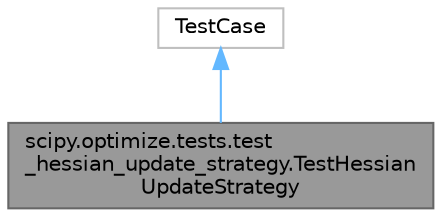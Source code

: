 digraph "scipy.optimize.tests.test_hessian_update_strategy.TestHessianUpdateStrategy"
{
 // LATEX_PDF_SIZE
  bgcolor="transparent";
  edge [fontname=Helvetica,fontsize=10,labelfontname=Helvetica,labelfontsize=10];
  node [fontname=Helvetica,fontsize=10,shape=box,height=0.2,width=0.4];
  Node1 [id="Node000001",label="scipy.optimize.tests.test\l_hessian_update_strategy.TestHessian\lUpdateStrategy",height=0.2,width=0.4,color="gray40", fillcolor="grey60", style="filled", fontcolor="black",tooltip=" "];
  Node2 -> Node1 [id="edge2_Node000001_Node000002",dir="back",color="steelblue1",style="solid",tooltip=" "];
  Node2 [id="Node000002",label="TestCase",height=0.2,width=0.4,color="grey75", fillcolor="white", style="filled",URL="$df/db6/classTestCase.html",tooltip=" "];
}
